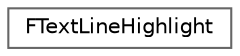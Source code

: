 digraph "Graphical Class Hierarchy"
{
 // INTERACTIVE_SVG=YES
 // LATEX_PDF_SIZE
  bgcolor="transparent";
  edge [fontname=Helvetica,fontsize=10,labelfontname=Helvetica,labelfontsize=10];
  node [fontname=Helvetica,fontsize=10,shape=box,height=0.2,width=0.4];
  rankdir="LR";
  Node0 [id="Node000000",label="FTextLineHighlight",height=0.2,width=0.4,color="grey40", fillcolor="white", style="filled",URL="$d5/d74/structFTextLineHighlight.html",tooltip=" "];
}
